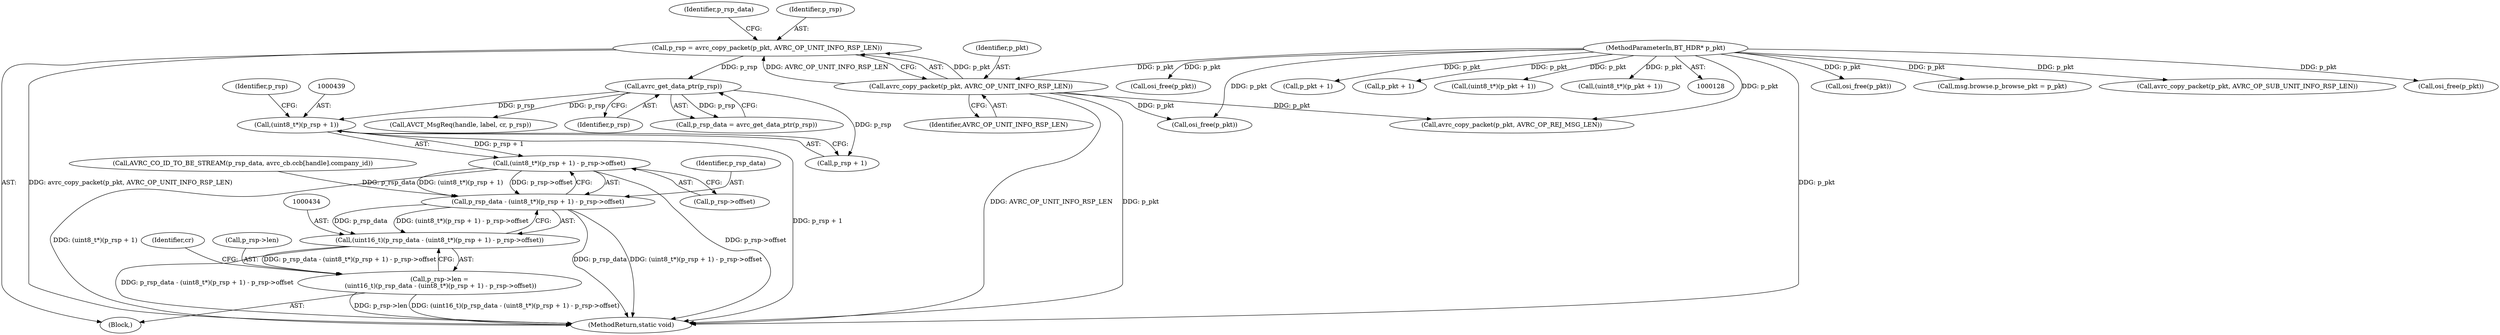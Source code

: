 digraph "0_Android_830cb39cb2a0f1bf6704d264e2a5c5029c175dd7@pointer" {
"1000437" [label="(Call,(uint8_t*)(p_rsp + 1) - p_rsp->offset)"];
"1000438" [label="(Call,(uint8_t*)(p_rsp + 1))"];
"1000399" [label="(Call,avrc_get_data_ptr(p_rsp))"];
"1000392" [label="(Call,p_rsp = avrc_copy_packet(p_pkt, AVRC_OP_UNIT_INFO_RSP_LEN))"];
"1000394" [label="(Call,avrc_copy_packet(p_pkt, AVRC_OP_UNIT_INFO_RSP_LEN))"];
"1000132" [label="(MethodParameterIn,BT_HDR* p_pkt)"];
"1000435" [label="(Call,p_rsp_data - (uint8_t*)(p_rsp + 1) - p_rsp->offset)"];
"1000433" [label="(Call,(uint16_t)(p_rsp_data - (uint8_t*)(p_rsp + 1) - p_rsp->offset))"];
"1000429" [label="(Call,p_rsp->len =\n (uint16_t)(p_rsp_data - (uint8_t*)(p_rsp + 1) - p_rsp->offset))"];
"1000443" [label="(Call,p_rsp->offset)"];
"1000440" [label="(Call,p_rsp + 1)"];
"1000438" [label="(Call,(uint8_t*)(p_rsp + 1))"];
"1000436" [label="(Identifier,p_rsp_data)"];
"1000447" [label="(Identifier,cr)"];
"1000400" [label="(Identifier,p_rsp)"];
"1000437" [label="(Call,(uint8_t*)(p_rsp + 1) - p_rsp->offset)"];
"1000392" [label="(Call,p_rsp = avrc_copy_packet(p_pkt, AVRC_OP_UNIT_INFO_RSP_LEN))"];
"1000973" [label="(Call,avrc_copy_packet(p_pkt, AVRC_OP_REJ_MSG_LEN))"];
"1000132" [label="(MethodParameterIn,BT_HDR* p_pkt)"];
"1000394" [label="(Call,avrc_copy_packet(p_pkt, AVRC_OP_UNIT_INFO_RSP_LEN))"];
"1000398" [label="(Identifier,p_rsp_data)"];
"1000395" [label="(Identifier,p_pkt)"];
"1000420" [label="(Call,AVRC_CO_ID_TO_BE_STREAM(p_rsp_data, avrc_cb.ccb[handle].company_id))"];
"1000435" [label="(Call,p_rsp_data - (uint8_t*)(p_rsp + 1) - p_rsp->offset)"];
"1001055" [label="(Call,osi_free(p_pkt))"];
"1000399" [label="(Call,avrc_get_data_ptr(p_rsp))"];
"1000296" [label="(Call,osi_free(p_pkt))"];
"1000270" [label="(Call,msg.browse.p_browse_pkt = p_pkt)"];
"1000521" [label="(Call,avrc_copy_packet(p_pkt, AVRC_OP_SUB_UNIT_INFO_RSP_LEN))"];
"1000433" [label="(Call,(uint16_t)(p_rsp_data - (uint8_t*)(p_rsp + 1) - p_rsp->offset))"];
"1000996" [label="(Call,AVCT_MsgReq(handle, label, cr, p_rsp))"];
"1000429" [label="(Call,p_rsp->len =\n (uint16_t)(p_rsp_data - (uint8_t*)(p_rsp + 1) - p_rsp->offset))"];
"1000391" [label="(Block,)"];
"1000430" [label="(Call,p_rsp->len)"];
"1000188" [label="(Call,osi_free(p_pkt))"];
"1000444" [label="(Identifier,p_rsp)"];
"1000196" [label="(Call,osi_free(p_pkt))"];
"1000223" [label="(Call,p_pkt + 1)"];
"1000393" [label="(Identifier,p_rsp)"];
"1000397" [label="(Call,p_rsp_data = avrc_get_data_ptr(p_rsp))"];
"1000667" [label="(Call,p_pkt + 1)"];
"1000396" [label="(Identifier,AVRC_OP_UNIT_INFO_RSP_LEN)"];
"1000221" [label="(Call,(uint8_t*)(p_pkt + 1))"];
"1000665" [label="(Call,(uint8_t*)(p_pkt + 1))"];
"1001057" [label="(MethodReturn,static void)"];
"1000437" -> "1000435"  [label="AST: "];
"1000437" -> "1000443"  [label="CFG: "];
"1000438" -> "1000437"  [label="AST: "];
"1000443" -> "1000437"  [label="AST: "];
"1000435" -> "1000437"  [label="CFG: "];
"1000437" -> "1001057"  [label="DDG: p_rsp->offset"];
"1000437" -> "1001057"  [label="DDG: (uint8_t*)(p_rsp + 1)"];
"1000437" -> "1000435"  [label="DDG: (uint8_t*)(p_rsp + 1)"];
"1000437" -> "1000435"  [label="DDG: p_rsp->offset"];
"1000438" -> "1000437"  [label="DDG: p_rsp + 1"];
"1000438" -> "1000440"  [label="CFG: "];
"1000439" -> "1000438"  [label="AST: "];
"1000440" -> "1000438"  [label="AST: "];
"1000444" -> "1000438"  [label="CFG: "];
"1000438" -> "1001057"  [label="DDG: p_rsp + 1"];
"1000399" -> "1000438"  [label="DDG: p_rsp"];
"1000399" -> "1000397"  [label="AST: "];
"1000399" -> "1000400"  [label="CFG: "];
"1000400" -> "1000399"  [label="AST: "];
"1000397" -> "1000399"  [label="CFG: "];
"1000399" -> "1000397"  [label="DDG: p_rsp"];
"1000392" -> "1000399"  [label="DDG: p_rsp"];
"1000399" -> "1000440"  [label="DDG: p_rsp"];
"1000399" -> "1000996"  [label="DDG: p_rsp"];
"1000392" -> "1000391"  [label="AST: "];
"1000392" -> "1000394"  [label="CFG: "];
"1000393" -> "1000392"  [label="AST: "];
"1000394" -> "1000392"  [label="AST: "];
"1000398" -> "1000392"  [label="CFG: "];
"1000392" -> "1001057"  [label="DDG: avrc_copy_packet(p_pkt, AVRC_OP_UNIT_INFO_RSP_LEN)"];
"1000394" -> "1000392"  [label="DDG: p_pkt"];
"1000394" -> "1000392"  [label="DDG: AVRC_OP_UNIT_INFO_RSP_LEN"];
"1000394" -> "1000396"  [label="CFG: "];
"1000395" -> "1000394"  [label="AST: "];
"1000396" -> "1000394"  [label="AST: "];
"1000394" -> "1001057"  [label="DDG: AVRC_OP_UNIT_INFO_RSP_LEN"];
"1000394" -> "1001057"  [label="DDG: p_pkt"];
"1000132" -> "1000394"  [label="DDG: p_pkt"];
"1000394" -> "1000973"  [label="DDG: p_pkt"];
"1000394" -> "1001055"  [label="DDG: p_pkt"];
"1000132" -> "1000128"  [label="AST: "];
"1000132" -> "1001057"  [label="DDG: p_pkt"];
"1000132" -> "1000188"  [label="DDG: p_pkt"];
"1000132" -> "1000196"  [label="DDG: p_pkt"];
"1000132" -> "1000221"  [label="DDG: p_pkt"];
"1000132" -> "1000223"  [label="DDG: p_pkt"];
"1000132" -> "1000270"  [label="DDG: p_pkt"];
"1000132" -> "1000296"  [label="DDG: p_pkt"];
"1000132" -> "1000521"  [label="DDG: p_pkt"];
"1000132" -> "1000665"  [label="DDG: p_pkt"];
"1000132" -> "1000667"  [label="DDG: p_pkt"];
"1000132" -> "1000973"  [label="DDG: p_pkt"];
"1000132" -> "1001055"  [label="DDG: p_pkt"];
"1000435" -> "1000433"  [label="AST: "];
"1000436" -> "1000435"  [label="AST: "];
"1000433" -> "1000435"  [label="CFG: "];
"1000435" -> "1001057"  [label="DDG: p_rsp_data"];
"1000435" -> "1001057"  [label="DDG: (uint8_t*)(p_rsp + 1) - p_rsp->offset"];
"1000435" -> "1000433"  [label="DDG: p_rsp_data"];
"1000435" -> "1000433"  [label="DDG: (uint8_t*)(p_rsp + 1) - p_rsp->offset"];
"1000420" -> "1000435"  [label="DDG: p_rsp_data"];
"1000433" -> "1000429"  [label="AST: "];
"1000434" -> "1000433"  [label="AST: "];
"1000429" -> "1000433"  [label="CFG: "];
"1000433" -> "1001057"  [label="DDG: p_rsp_data - (uint8_t*)(p_rsp + 1) - p_rsp->offset"];
"1000433" -> "1000429"  [label="DDG: p_rsp_data - (uint8_t*)(p_rsp + 1) - p_rsp->offset"];
"1000429" -> "1000391"  [label="AST: "];
"1000430" -> "1000429"  [label="AST: "];
"1000447" -> "1000429"  [label="CFG: "];
"1000429" -> "1001057"  [label="DDG: (uint16_t)(p_rsp_data - (uint8_t*)(p_rsp + 1) - p_rsp->offset)"];
"1000429" -> "1001057"  [label="DDG: p_rsp->len"];
}
